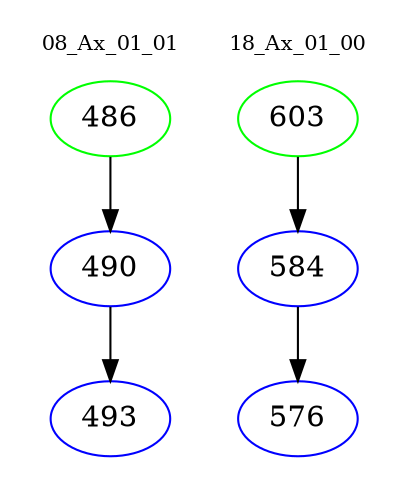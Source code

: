digraph{
subgraph cluster_0 {
color = white
label = "08_Ax_01_01";
fontsize=10;
T0_486 [label="486", color="green"]
T0_486 -> T0_490 [color="black"]
T0_490 [label="490", color="blue"]
T0_490 -> T0_493 [color="black"]
T0_493 [label="493", color="blue"]
}
subgraph cluster_1 {
color = white
label = "18_Ax_01_00";
fontsize=10;
T1_603 [label="603", color="green"]
T1_603 -> T1_584 [color="black"]
T1_584 [label="584", color="blue"]
T1_584 -> T1_576 [color="black"]
T1_576 [label="576", color="blue"]
}
}
